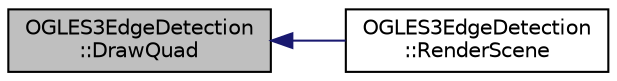 digraph "OGLES3EdgeDetection::DrawQuad"
{
  edge [fontname="Helvetica",fontsize="10",labelfontname="Helvetica",labelfontsize="10"];
  node [fontname="Helvetica",fontsize="10",shape=record];
  rankdir="LR";
  Node1 [label="OGLES3EdgeDetection\l::DrawQuad",height=0.2,width=0.4,color="black", fillcolor="grey75", style="filled", fontcolor="black"];
  Node1 -> Node2 [dir="back",color="midnightblue",fontsize="10",style="solid",fontname="Helvetica"];
  Node2 [label="OGLES3EdgeDetection\l::RenderScene",height=0.2,width=0.4,color="black", fillcolor="white", style="filled",URL="$class_o_g_l_e_s3_edge_detection.html#aa0e6da68d3873ff11492fcc2db090230"];
}
